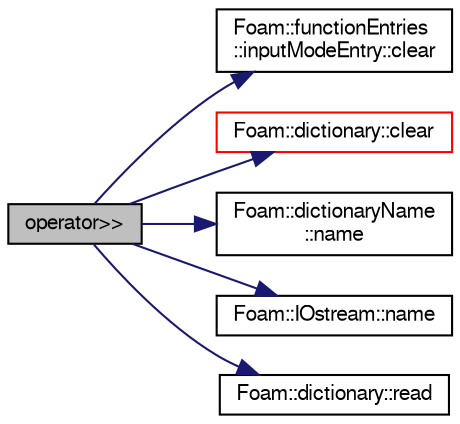 digraph "operator&gt;&gt;"
{
  bgcolor="transparent";
  edge [fontname="FreeSans",fontsize="10",labelfontname="FreeSans",labelfontsize="10"];
  node [fontname="FreeSans",fontsize="10",shape=record];
  rankdir="LR";
  Node11994 [label="operator\>\>",height=0.2,width=0.4,color="black", fillcolor="grey75", style="filled", fontcolor="black"];
  Node11994 -> Node11995 [color="midnightblue",fontsize="10",style="solid",fontname="FreeSans"];
  Node11995 [label="Foam::functionEntries\l::inputModeEntry::clear",height=0.2,width=0.4,color="black",URL="$a26050.html#ac8bb3912a3ce86b15842e79d0b421204",tooltip="Reset the inputMode to default (ie, merge) "];
  Node11994 -> Node11996 [color="midnightblue",fontsize="10",style="solid",fontname="FreeSans"];
  Node11996 [label="Foam::dictionary::clear",height=0.2,width=0.4,color="red",URL="$a26014.html#ac8bb3912a3ce86b15842e79d0b421204",tooltip="Clear the dictionary. "];
  Node11994 -> Node11998 [color="midnightblue",fontsize="10",style="solid",fontname="FreeSans"];
  Node11998 [label="Foam::dictionaryName\l::name",height=0.2,width=0.4,color="black",URL="$a26010.html#aba53f1f9c8fadfa65f4099af10df348c",tooltip="Return the dictionary name. "];
  Node11994 -> Node11999 [color="midnightblue",fontsize="10",style="solid",fontname="FreeSans"];
  Node11999 [label="Foam::IOstream::name",height=0.2,width=0.4,color="black",URL="$a26226.html#a41b2d01e5fd6e1bc71a895d8b8a86308",tooltip="Return the name of the stream. "];
  Node11994 -> Node12000 [color="midnightblue",fontsize="10",style="solid",fontname="FreeSans"];
  Node12000 [label="Foam::dictionary::read",height=0.2,width=0.4,color="black",URL="$a26014.html#ab6e27a0a7953d55de8b58e77078d82b9",tooltip="Read dictionary from Istream. "];
}
